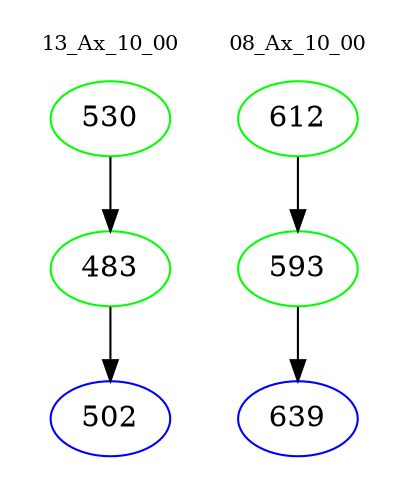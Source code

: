 digraph{
subgraph cluster_0 {
color = white
label = "13_Ax_10_00";
fontsize=10;
T0_530 [label="530", color="green"]
T0_530 -> T0_483 [color="black"]
T0_483 [label="483", color="green"]
T0_483 -> T0_502 [color="black"]
T0_502 [label="502", color="blue"]
}
subgraph cluster_1 {
color = white
label = "08_Ax_10_00";
fontsize=10;
T1_612 [label="612", color="green"]
T1_612 -> T1_593 [color="black"]
T1_593 [label="593", color="green"]
T1_593 -> T1_639 [color="black"]
T1_639 [label="639", color="blue"]
}
}
